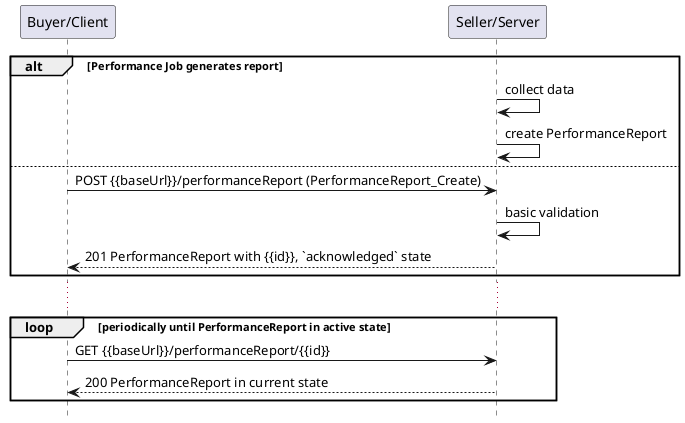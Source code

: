 @startuml useCase22Polling
hide footbox

participant "Buyer/Client" as B
participant "Seller/Server" as S

alt Performance Job generates report
  S -> S : collect data
  S -> S : create PerformanceReport
else
  B -> S : POST {{baseUrl}}/performanceReport (PerformanceReport_Create)
  S -> S : basic validation
  S --> B : 201 PerformanceReport with {{id}}, `acknowledged` state
end

...

loop periodically until PerformanceReport in active state
  B -> S :   GET {{baseUrl}}/performanceReport/{{id}}
  return 200 PerformanceReport in current state
end

@enduml